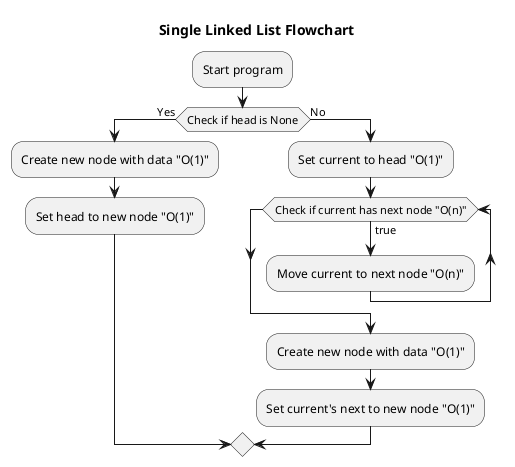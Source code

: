 @startuml
title Single Linked List Flowchart

:Start program;
if (Check if head is None) then (Yes)
  :Create new node with data "O(1)";
  :Set head to new node "O(1)";
else (No)
  :Set current to head "O(1)";
  while (Check if current has next node "O(n)") is (true)
    :Move current to next node "O(n)";
  endwhile
  :Create new node with data "O(1)";
  :Set current's next to new node "O(1)";
endif
@enduml